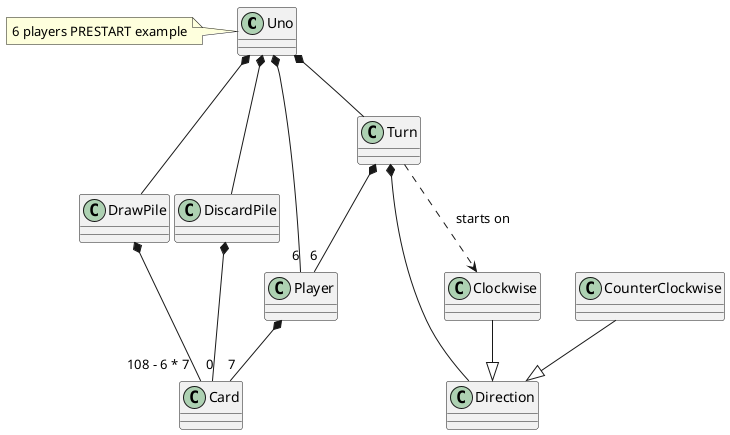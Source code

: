 ﻿@startuml

Uno *-- DrawPile
Uno *-- DiscardPile
Uno *-- "6" Player
Uno *-- Turn

note left of Uno : 6 players PRESTART example

Turn *-- "6" Player
Turn *-- Direction

Turn ..> Clockwise : "starts on"

Clockwise --|> Direction
CounterClockwise --|> Direction


Player *-- "7" Card

DrawPile *-- "108 - 6 * 7" Card
DiscardPile *-- "0" Card
 
@enduml